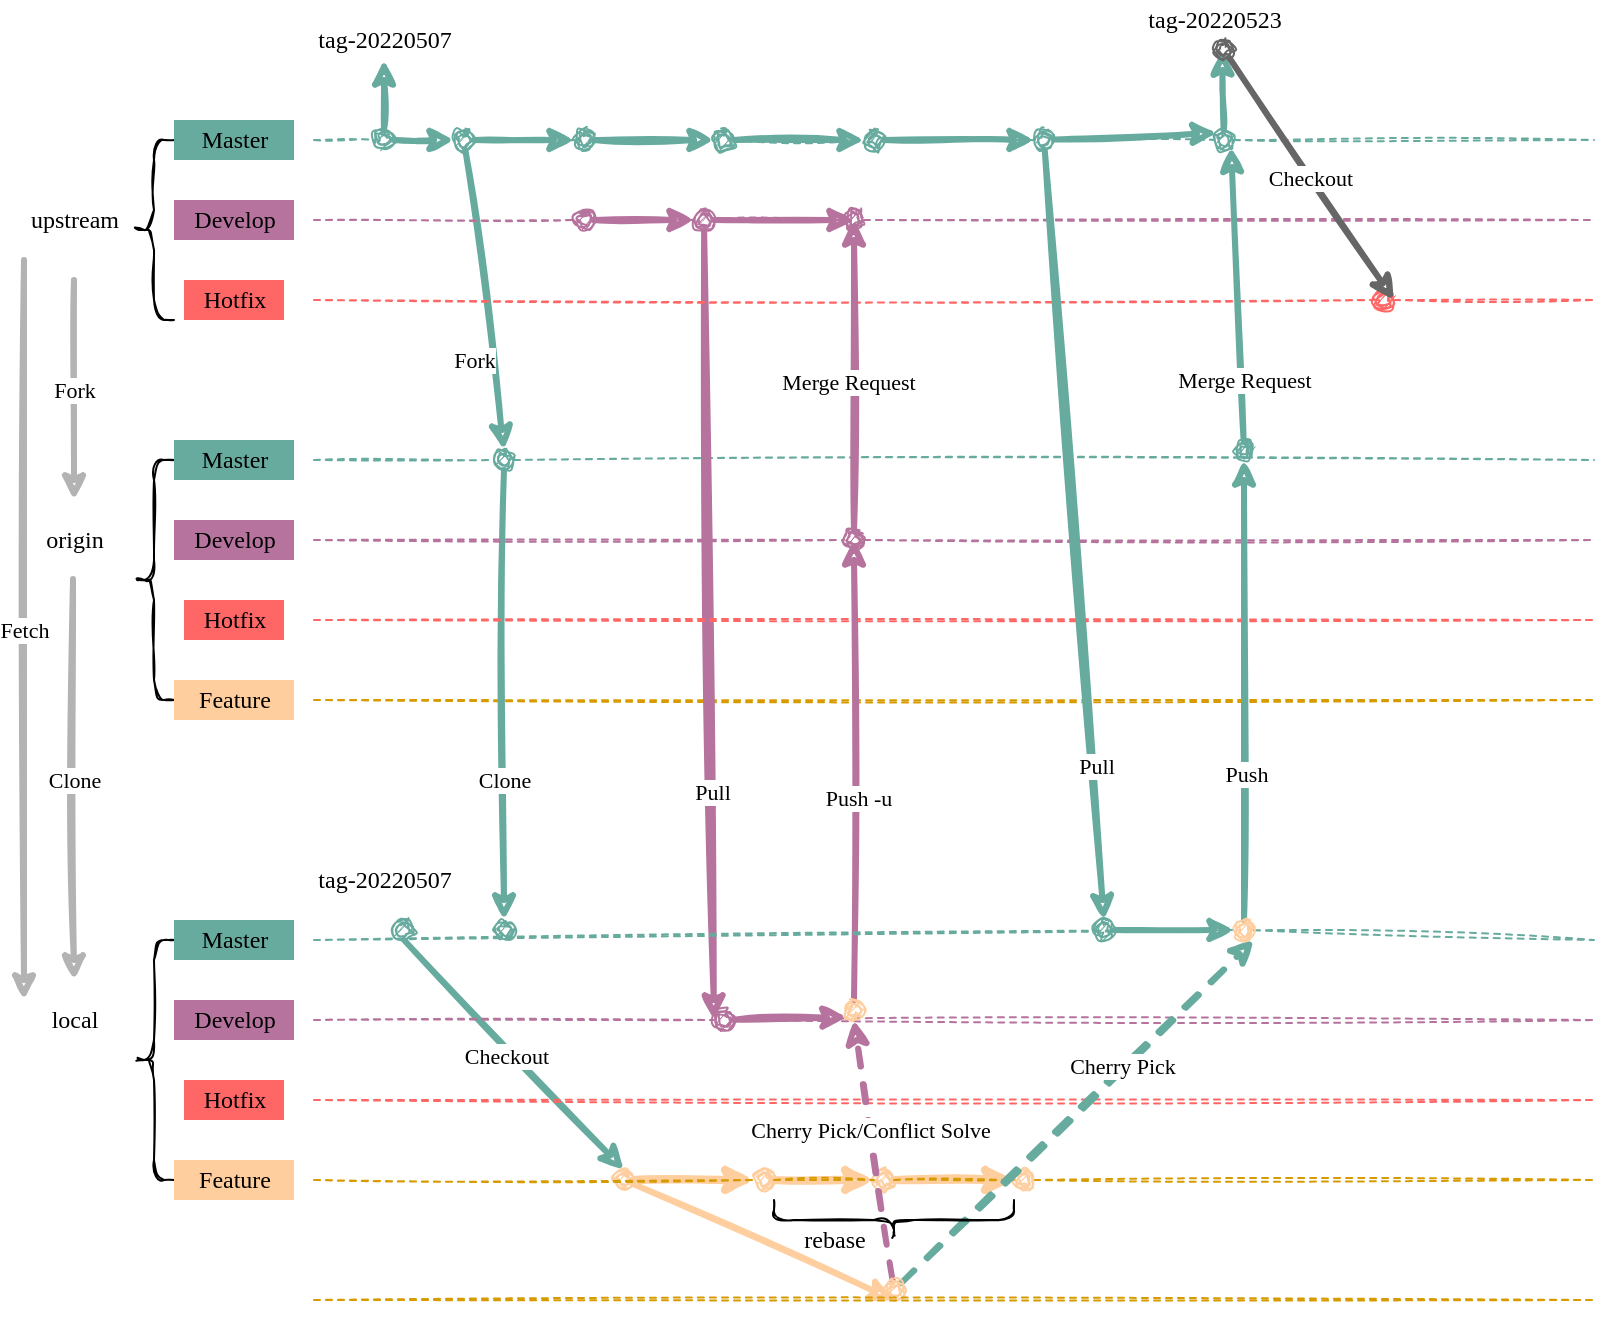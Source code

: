 <mxfile version="18.0.7" type="github">
  <diagram id="hOjVhhrnTfYXUpvGVCq4" name="Page-1">
    <mxGraphModel dx="1787" dy="623" grid="1" gridSize="10" guides="1" tooltips="1" connect="1" arrows="1" fold="1" page="1" pageScale="1" pageWidth="827" pageHeight="1169" math="0" shadow="0">
      <root>
        <mxCell id="0" />
        <mxCell id="1" parent="0" />
        <mxCell id="v5fSAzi9pscg0SWZ9pVq-1" value="" style="endArrow=none;html=1;rounded=0;sketch=1;strokeColor=#67AB9F;startArrow=none;dashed=1;" parent="1" source="v5fSAzi9pscg0SWZ9pVq-131" edge="1">
          <mxGeometry width="50" height="50" relative="1" as="geometry">
            <mxPoint x="160" y="520" as="sourcePoint" />
            <mxPoint x="800" y="520" as="targetPoint" />
          </mxGeometry>
        </mxCell>
        <mxCell id="v5fSAzi9pscg0SWZ9pVq-2" value="" style="endArrow=none;html=1;rounded=0;sketch=1;strokeColor=#B5739D;startArrow=none;dashed=1;" parent="1" source="v5fSAzi9pscg0SWZ9pVq-111" edge="1">
          <mxGeometry width="50" height="50" relative="1" as="geometry">
            <mxPoint x="160" y="560" as="sourcePoint" />
            <mxPoint x="800" y="560" as="targetPoint" />
          </mxGeometry>
        </mxCell>
        <mxCell id="v5fSAzi9pscg0SWZ9pVq-3" value="" style="endArrow=none;html=1;rounded=0;sketch=1;strokeColor=#FF6666;fillColor=#ffe6cc;startArrow=none;dashed=1;" parent="1" source="v5fSAzi9pscg0SWZ9pVq-47" edge="1">
          <mxGeometry width="50" height="50" relative="1" as="geometry">
            <mxPoint x="160" y="600" as="sourcePoint" />
            <mxPoint x="800" y="600" as="targetPoint" />
          </mxGeometry>
        </mxCell>
        <mxCell id="v5fSAzi9pscg0SWZ9pVq-5" value="" style="shape=curlyBracket;whiteSpace=wrap;html=1;rounded=1;sketch=1;" parent="1" vertex="1">
          <mxGeometry x="70" y="520" width="20" height="90" as="geometry" />
        </mxCell>
        <mxCell id="v5fSAzi9pscg0SWZ9pVq-6" value="&lt;font face=&quot;Comic Sans MS&quot;&gt;upstream&lt;/font&gt;" style="text;html=1;align=center;verticalAlign=middle;resizable=0;points=[];autosize=1;strokeColor=none;fillColor=none;sketch=1;" parent="1" vertex="1">
          <mxGeometry x="5" y="550" width="70" height="20" as="geometry" />
        </mxCell>
        <mxCell id="v5fSAzi9pscg0SWZ9pVq-7" value="Master" style="text;html=1;align=center;verticalAlign=middle;resizable=0;points=[];autosize=1;strokeColor=none;fillColor=#67AB9F;fontFamily=Comic Sans MS;" parent="1" vertex="1">
          <mxGeometry x="90" y="510" width="60" height="20" as="geometry" />
        </mxCell>
        <mxCell id="v5fSAzi9pscg0SWZ9pVq-9" value="Develop" style="text;html=1;align=center;verticalAlign=middle;resizable=0;points=[];autosize=1;strokeColor=none;fillColor=#B5739D;fontFamily=Comic Sans MS;" parent="1" vertex="1">
          <mxGeometry x="90" y="550" width="60" height="20" as="geometry" />
        </mxCell>
        <mxCell id="v5fSAzi9pscg0SWZ9pVq-10" value="Hotfix" style="text;html=1;align=center;verticalAlign=middle;resizable=0;points=[];autosize=1;strokeColor=none;fillColor=#FF6666;fontFamily=Comic Sans MS;" parent="1" vertex="1">
          <mxGeometry x="95" y="590" width="50" height="20" as="geometry" />
        </mxCell>
        <mxCell id="v5fSAzi9pscg0SWZ9pVq-11" value="" style="endArrow=none;html=1;rounded=0;sketch=1;strokeColor=#67AB9F;startArrow=none;dashed=1;" parent="1" source="v5fSAzi9pscg0SWZ9pVq-28" edge="1">
          <mxGeometry width="50" height="50" relative="1" as="geometry">
            <mxPoint x="160" y="680" as="sourcePoint" />
            <mxPoint x="800" y="680" as="targetPoint" />
          </mxGeometry>
        </mxCell>
        <mxCell id="v5fSAzi9pscg0SWZ9pVq-12" value="" style="endArrow=none;html=1;rounded=0;sketch=1;strokeColor=#B5739D;dashed=1;startArrow=none;" parent="1" source="v5fSAzi9pscg0SWZ9pVq-107" edge="1">
          <mxGeometry width="50" height="50" relative="1" as="geometry">
            <mxPoint x="160" y="720" as="sourcePoint" />
            <mxPoint x="800" y="720" as="targetPoint" />
          </mxGeometry>
        </mxCell>
        <mxCell id="v5fSAzi9pscg0SWZ9pVq-13" value="" style="endArrow=none;html=1;rounded=0;sketch=1;strokeColor=#d79b00;fillColor=#ffe6cc;dashed=1;" parent="1" edge="1">
          <mxGeometry width="50" height="50" relative="1" as="geometry">
            <mxPoint x="160" y="800" as="sourcePoint" />
            <mxPoint x="800" y="800" as="targetPoint" />
          </mxGeometry>
        </mxCell>
        <mxCell id="v5fSAzi9pscg0SWZ9pVq-14" value="" style="shape=curlyBracket;whiteSpace=wrap;html=1;rounded=1;sketch=1;" parent="1" vertex="1">
          <mxGeometry x="70" y="680" width="20" height="120" as="geometry" />
        </mxCell>
        <mxCell id="v5fSAzi9pscg0SWZ9pVq-15" value="&lt;font face=&quot;Comic Sans MS&quot;&gt;origin&lt;/font&gt;" style="text;html=1;align=center;verticalAlign=middle;resizable=0;points=[];autosize=1;strokeColor=none;fillColor=none;sketch=1;" parent="1" vertex="1">
          <mxGeometry x="15" y="710" width="50" height="20" as="geometry" />
        </mxCell>
        <mxCell id="v5fSAzi9pscg0SWZ9pVq-16" value="Master" style="text;html=1;align=center;verticalAlign=middle;resizable=0;points=[];autosize=1;strokeColor=none;fillColor=#67AB9F;fontFamily=Comic Sans MS;" parent="1" vertex="1">
          <mxGeometry x="90" y="670" width="60" height="20" as="geometry" />
        </mxCell>
        <mxCell id="v5fSAzi9pscg0SWZ9pVq-17" value="Develop" style="text;html=1;align=center;verticalAlign=middle;resizable=0;points=[];autosize=1;strokeColor=none;fillColor=#B5739D;fontFamily=Comic Sans MS;" parent="1" vertex="1">
          <mxGeometry x="90" y="710" width="60" height="20" as="geometry" />
        </mxCell>
        <mxCell id="v5fSAzi9pscg0SWZ9pVq-18" value="Feature" style="text;html=1;align=center;verticalAlign=middle;resizable=0;points=[];autosize=1;strokeColor=none;fillColor=#FFCE9F;fontFamily=Comic Sans MS;" parent="1" vertex="1">
          <mxGeometry x="90" y="790" width="60" height="20" as="geometry" />
        </mxCell>
        <mxCell id="v5fSAzi9pscg0SWZ9pVq-19" value="" style="endArrow=none;html=1;rounded=0;sketch=1;strokeColor=#67AB9F;dashed=1;startArrow=none;" parent="1" source="v5fSAzi9pscg0SWZ9pVq-123" edge="1">
          <mxGeometry width="50" height="50" relative="1" as="geometry">
            <mxPoint x="160" y="920" as="sourcePoint" />
            <mxPoint x="800" y="920" as="targetPoint" />
          </mxGeometry>
        </mxCell>
        <mxCell id="v5fSAzi9pscg0SWZ9pVq-20" value="" style="endArrow=none;html=1;rounded=0;sketch=1;strokeColor=#B5739D;dashed=1;startArrow=none;" parent="1" source="v5fSAzi9pscg0SWZ9pVq-97" edge="1">
          <mxGeometry width="50" height="50" relative="1" as="geometry">
            <mxPoint x="160" y="960" as="sourcePoint" />
            <mxPoint x="800" y="960" as="targetPoint" />
          </mxGeometry>
        </mxCell>
        <mxCell id="v5fSAzi9pscg0SWZ9pVq-21" value="" style="endArrow=none;html=1;rounded=0;sketch=1;strokeColor=#d79b00;fillColor=#ffe6cc;dashed=1;startArrow=none;" parent="1" source="v5fSAzi9pscg0SWZ9pVq-60" edge="1">
          <mxGeometry width="50" height="50" relative="1" as="geometry">
            <mxPoint x="160" y="1040" as="sourcePoint" />
            <mxPoint x="800" y="1040" as="targetPoint" />
          </mxGeometry>
        </mxCell>
        <mxCell id="v5fSAzi9pscg0SWZ9pVq-22" value="" style="shape=curlyBracket;whiteSpace=wrap;html=1;rounded=1;sketch=1;" parent="1" vertex="1">
          <mxGeometry x="70" y="920" width="20" height="120" as="geometry" />
        </mxCell>
        <mxCell id="v5fSAzi9pscg0SWZ9pVq-23" value="&lt;font face=&quot;Comic Sans MS&quot;&gt;local&lt;/font&gt;" style="text;html=1;align=center;verticalAlign=middle;resizable=0;points=[];autosize=1;strokeColor=none;fillColor=none;sketch=1;" parent="1" vertex="1">
          <mxGeometry x="20" y="950" width="40" height="20" as="geometry" />
        </mxCell>
        <mxCell id="v5fSAzi9pscg0SWZ9pVq-24" value="Master" style="text;html=1;align=center;verticalAlign=middle;resizable=0;points=[];autosize=1;strokeColor=none;fillColor=#67AB9F;fontFamily=Comic Sans MS;" parent="1" vertex="1">
          <mxGeometry x="90" y="910" width="60" height="20" as="geometry" />
        </mxCell>
        <mxCell id="v5fSAzi9pscg0SWZ9pVq-25" value="Develop" style="text;html=1;align=center;verticalAlign=middle;resizable=0;points=[];autosize=1;strokeColor=none;fillColor=#B5739D;fontFamily=Comic Sans MS;" parent="1" vertex="1">
          <mxGeometry x="90" y="950" width="60" height="20" as="geometry" />
        </mxCell>
        <mxCell id="v5fSAzi9pscg0SWZ9pVq-26" value="Feature" style="text;html=1;align=center;verticalAlign=middle;resizable=0;points=[];autosize=1;strokeColor=none;fillColor=#FFCE9F;fontFamily=Comic Sans MS;" parent="1" vertex="1">
          <mxGeometry x="90" y="1030" width="60" height="20" as="geometry" />
        </mxCell>
        <mxCell id="v5fSAzi9pscg0SWZ9pVq-30" style="rounded=0;sketch=1;orthogonalLoop=1;jettySize=auto;html=1;entryX=0.5;entryY=0;entryDx=0;entryDy=0;fontFamily=Comic Sans MS;fontColor=#67AB9F;strokeColor=#67AB9F;strokeWidth=3;" parent="1" source="v5fSAzi9pscg0SWZ9pVq-27" target="v5fSAzi9pscg0SWZ9pVq-28" edge="1">
          <mxGeometry relative="1" as="geometry" />
        </mxCell>
        <mxCell id="v5fSAzi9pscg0SWZ9pVq-33" style="edgeStyle=none;rounded=0;sketch=1;orthogonalLoop=1;jettySize=auto;html=1;entryX=0.5;entryY=0;entryDx=0;entryDy=0;fontFamily=Comic Sans MS;fontColor=#67AB9F;strokeColor=#67AB9F;strokeWidth=3;" parent="1" source="v5fSAzi9pscg0SWZ9pVq-28" target="v5fSAzi9pscg0SWZ9pVq-32" edge="1">
          <mxGeometry relative="1" as="geometry" />
        </mxCell>
        <mxCell id="v5fSAzi9pscg0SWZ9pVq-37" value="&lt;font color=&quot;#000000&quot;&gt;Clone&lt;/font&gt;" style="edgeLabel;html=1;align=center;verticalAlign=middle;resizable=0;points=[];fontFamily=Comic Sans MS;fontColor=#67AB9F;" parent="v5fSAzi9pscg0SWZ9pVq-33" vertex="1" connectable="0">
          <mxGeometry x="0.324" y="2" relative="1" as="geometry">
            <mxPoint x="-2" y="6" as="offset" />
          </mxGeometry>
        </mxCell>
        <mxCell id="v5fSAzi9pscg0SWZ9pVq-28" value="" style="ellipse;shape=doubleEllipse;whiteSpace=wrap;html=1;aspect=fixed;sketch=1;fontFamily=Comic Sans MS;fillColor=#67AB9F;strokeColor=#67AB9F;" parent="1" vertex="1">
          <mxGeometry x="250" y="675" width="10" height="10" as="geometry" />
        </mxCell>
        <mxCell id="v5fSAzi9pscg0SWZ9pVq-29" value="" style="endArrow=none;html=1;rounded=0;sketch=1;strokeColor=#67AB9F;dashed=1;" parent="1" target="v5fSAzi9pscg0SWZ9pVq-28" edge="1">
          <mxGeometry width="50" height="50" relative="1" as="geometry">
            <mxPoint x="160" y="680" as="sourcePoint" />
            <mxPoint x="800" y="680" as="targetPoint" />
          </mxGeometry>
        </mxCell>
        <mxCell id="v5fSAzi9pscg0SWZ9pVq-52" style="edgeStyle=none;rounded=0;sketch=1;orthogonalLoop=1;jettySize=auto;html=1;entryX=0.5;entryY=0;entryDx=0;entryDy=0;fontFamily=Comic Sans MS;fontColor=#67AB9F;strokeColor=#67AB9F;strokeWidth=3;exitX=0.5;exitY=1;exitDx=0;exitDy=0;" parent="1" source="pwtdmJZ13lkaDZG3rlrT-9" target="v5fSAzi9pscg0SWZ9pVq-49" edge="1">
          <mxGeometry relative="1" as="geometry" />
        </mxCell>
        <mxCell id="v5fSAzi9pscg0SWZ9pVq-55" value="&lt;font color=&quot;#000000&quot;&gt;Checkout&lt;/font&gt;" style="edgeLabel;html=1;align=center;verticalAlign=middle;resizable=0;points=[];fontFamily=Comic Sans MS;fontColor=#67AB9F;" parent="v5fSAzi9pscg0SWZ9pVq-52" vertex="1" connectable="0">
          <mxGeometry x="-0.032" y="-4" relative="1" as="geometry">
            <mxPoint y="-1" as="offset" />
          </mxGeometry>
        </mxCell>
        <mxCell id="v5fSAzi9pscg0SWZ9pVq-32" value="" style="ellipse;shape=doubleEllipse;whiteSpace=wrap;html=1;aspect=fixed;sketch=1;fontFamily=Comic Sans MS;fillColor=#67AB9F;strokeColor=#67AB9F;" parent="1" vertex="1">
          <mxGeometry x="250" y="910" width="10" height="10" as="geometry" />
        </mxCell>
        <mxCell id="v5fSAzi9pscg0SWZ9pVq-78" style="edgeStyle=none;rounded=0;sketch=1;orthogonalLoop=1;jettySize=auto;html=1;fontFamily=Comic Sans MS;fontColor=#000000;strokeColor=#B5739D;strokeWidth=3;" parent="1" source="v5fSAzi9pscg0SWZ9pVq-38" edge="1">
          <mxGeometry relative="1" as="geometry">
            <mxPoint x="360" y="960" as="targetPoint" />
          </mxGeometry>
        </mxCell>
        <mxCell id="v5fSAzi9pscg0SWZ9pVq-79" value="Pull" style="edgeLabel;html=1;align=center;verticalAlign=middle;resizable=0;points=[];fontFamily=Comic Sans MS;fontColor=#000000;" parent="v5fSAzi9pscg0SWZ9pVq-78" vertex="1" connectable="0">
          <mxGeometry x="0.42" relative="1" as="geometry">
            <mxPoint as="offset" />
          </mxGeometry>
        </mxCell>
        <mxCell id="v5fSAzi9pscg0SWZ9pVq-114" style="edgeStyle=none;rounded=0;sketch=1;orthogonalLoop=1;jettySize=auto;html=1;fontFamily=Comic Sans MS;fontColor=#000000;strokeColor=#B5739D;strokeWidth=3;" parent="1" source="v5fSAzi9pscg0SWZ9pVq-38" edge="1">
          <mxGeometry relative="1" as="geometry">
            <mxPoint x="430" y="560" as="targetPoint" />
          </mxGeometry>
        </mxCell>
        <mxCell id="v5fSAzi9pscg0SWZ9pVq-38" value="" style="ellipse;shape=doubleEllipse;whiteSpace=wrap;html=1;aspect=fixed;sketch=1;fontFamily=Comic Sans MS;fillColor=#B5739D;strokeColor=#B5739D;" parent="1" vertex="1">
          <mxGeometry x="350" y="555" width="10" height="10" as="geometry" />
        </mxCell>
        <mxCell id="v5fSAzi9pscg0SWZ9pVq-39" value="" style="endArrow=none;html=1;rounded=0;sketch=1;strokeColor=#B5739D;dashed=1;startArrow=none;" parent="1" source="v5fSAzi9pscg0SWZ9pVq-83" target="v5fSAzi9pscg0SWZ9pVq-38" edge="1">
          <mxGeometry width="50" height="50" relative="1" as="geometry">
            <mxPoint x="160" y="560" as="sourcePoint" />
            <mxPoint x="800" y="560" as="targetPoint" />
          </mxGeometry>
        </mxCell>
        <mxCell id="v5fSAzi9pscg0SWZ9pVq-40" value="" style="endArrow=none;html=1;rounded=0;sketch=1;strokeColor=#FF6666;fillColor=#ffe6cc;dashed=1;" parent="1" edge="1">
          <mxGeometry width="50" height="50" relative="1" as="geometry">
            <mxPoint x="160" y="760" as="sourcePoint" />
            <mxPoint x="800" y="760" as="targetPoint" />
          </mxGeometry>
        </mxCell>
        <mxCell id="v5fSAzi9pscg0SWZ9pVq-41" value="Hotfix" style="text;html=1;align=center;verticalAlign=middle;resizable=0;points=[];autosize=1;strokeColor=none;fillColor=#FF6666;fontFamily=Comic Sans MS;" parent="1" vertex="1">
          <mxGeometry x="95" y="750" width="50" height="20" as="geometry" />
        </mxCell>
        <mxCell id="v5fSAzi9pscg0SWZ9pVq-42" value="&lt;font color=&quot;#000000&quot;&gt;Fork&lt;/font&gt;" style="edgeLabel;html=1;align=center;verticalAlign=middle;resizable=0;points=[];fontFamily=Comic Sans MS;fontColor=#67AB9F;" parent="1" vertex="1" connectable="0">
          <mxGeometry x="240.005" y="629.999" as="geometry" />
        </mxCell>
        <mxCell id="v5fSAzi9pscg0SWZ9pVq-43" value="" style="endArrow=none;html=1;rounded=0;sketch=1;strokeColor=#FF6666;fillColor=#ffe6cc;dashed=1;" parent="1" edge="1">
          <mxGeometry width="50" height="50" relative="1" as="geometry">
            <mxPoint x="160" y="1000" as="sourcePoint" />
            <mxPoint x="800" y="1000" as="targetPoint" />
          </mxGeometry>
        </mxCell>
        <mxCell id="v5fSAzi9pscg0SWZ9pVq-44" value="Hotfix" style="text;html=1;align=center;verticalAlign=middle;resizable=0;points=[];autosize=1;strokeColor=none;fillColor=#FF6666;fontFamily=Comic Sans MS;" parent="1" vertex="1">
          <mxGeometry x="95" y="990" width="50" height="20" as="geometry" />
        </mxCell>
        <mxCell id="v5fSAzi9pscg0SWZ9pVq-86" style="edgeStyle=none;rounded=0;sketch=1;orthogonalLoop=1;jettySize=auto;html=1;fontFamily=Comic Sans MS;fontColor=#000000;strokeColor=#67AB9F;strokeWidth=3;" parent="1" source="v5fSAzi9pscg0SWZ9pVq-27" edge="1">
          <mxGeometry relative="1" as="geometry">
            <mxPoint x="290" y="520" as="targetPoint" />
          </mxGeometry>
        </mxCell>
        <mxCell id="v5fSAzi9pscg0SWZ9pVq-27" value="" style="ellipse;shape=doubleEllipse;whiteSpace=wrap;html=1;aspect=fixed;sketch=1;fontFamily=Comic Sans MS;fillColor=#67AB9F;strokeColor=#67AB9F;" parent="1" vertex="1">
          <mxGeometry x="230" y="515" width="10" height="10" as="geometry" />
        </mxCell>
        <mxCell id="v5fSAzi9pscg0SWZ9pVq-46" value="" style="endArrow=none;html=1;rounded=0;sketch=1;strokeColor=#67AB9F;dashed=1;startArrow=none;" parent="1" target="v5fSAzi9pscg0SWZ9pVq-27" edge="1" source="pwtdmJZ13lkaDZG3rlrT-1">
          <mxGeometry width="50" height="50" relative="1" as="geometry">
            <mxPoint x="160" y="520" as="sourcePoint" />
            <mxPoint x="800" y="520" as="targetPoint" />
          </mxGeometry>
        </mxCell>
        <mxCell id="v5fSAzi9pscg0SWZ9pVq-47" value="" style="ellipse;shape=doubleEllipse;whiteSpace=wrap;html=1;aspect=fixed;sketch=1;fontFamily=Comic Sans MS;fillColor=#FF6666;strokeColor=#FF6666;" parent="1" vertex="1">
          <mxGeometry x="690" y="595" width="10" height="10" as="geometry" />
        </mxCell>
        <mxCell id="v5fSAzi9pscg0SWZ9pVq-48" value="" style="endArrow=none;html=1;rounded=0;sketch=1;strokeColor=#FF6666;fillColor=#ffe6cc;dashed=1;" parent="1" target="v5fSAzi9pscg0SWZ9pVq-47" edge="1">
          <mxGeometry width="50" height="50" relative="1" as="geometry">
            <mxPoint x="160" y="600" as="sourcePoint" />
            <mxPoint x="800" y="600" as="targetPoint" />
          </mxGeometry>
        </mxCell>
        <mxCell id="v5fSAzi9pscg0SWZ9pVq-64" style="edgeStyle=none;rounded=0;sketch=1;orthogonalLoop=1;jettySize=auto;html=1;entryX=0;entryY=0.5;entryDx=0;entryDy=0;fontFamily=Comic Sans MS;fontColor=#000000;strokeColor=#FFCE9F;strokeWidth=4;" parent="1" source="v5fSAzi9pscg0SWZ9pVq-49" target="v5fSAzi9pscg0SWZ9pVq-56" edge="1">
          <mxGeometry relative="1" as="geometry" />
        </mxCell>
        <mxCell id="v5fSAzi9pscg0SWZ9pVq-74" style="edgeStyle=none;rounded=0;sketch=1;orthogonalLoop=1;jettySize=auto;html=1;entryX=0.5;entryY=1;entryDx=0;entryDy=0;fontFamily=Comic Sans MS;fontColor=#000000;strokeColor=#FFCE9F;strokeWidth=3;" parent="1" source="v5fSAzi9pscg0SWZ9pVq-49" target="v5fSAzi9pscg0SWZ9pVq-68" edge="1">
          <mxGeometry relative="1" as="geometry" />
        </mxCell>
        <mxCell id="v5fSAzi9pscg0SWZ9pVq-49" value="" style="ellipse;shape=doubleEllipse;whiteSpace=wrap;html=1;aspect=fixed;sketch=1;fontFamily=Comic Sans MS;fillColor=#FFCE9F;strokeColor=#FFCE9F;" parent="1" vertex="1">
          <mxGeometry x="310" y="1035" width="10" height="10" as="geometry" />
        </mxCell>
        <mxCell id="v5fSAzi9pscg0SWZ9pVq-66" style="edgeStyle=none;rounded=0;sketch=1;orthogonalLoop=1;jettySize=auto;html=1;entryX=0;entryY=0.5;entryDx=0;entryDy=0;fontFamily=Comic Sans MS;fontColor=#000000;strokeColor=#FFCE9F;strokeWidth=4;" parent="1" source="v5fSAzi9pscg0SWZ9pVq-56" target="v5fSAzi9pscg0SWZ9pVq-58" edge="1">
          <mxGeometry relative="1" as="geometry" />
        </mxCell>
        <mxCell id="v5fSAzi9pscg0SWZ9pVq-56" value="" style="ellipse;shape=doubleEllipse;whiteSpace=wrap;html=1;aspect=fixed;sketch=1;fontFamily=Comic Sans MS;fillColor=#FFCE9F;strokeColor=#FFCE9F;" parent="1" vertex="1">
          <mxGeometry x="380" y="1035" width="10" height="10" as="geometry" />
        </mxCell>
        <mxCell id="v5fSAzi9pscg0SWZ9pVq-57" value="" style="endArrow=none;html=1;rounded=0;sketch=1;strokeColor=#d79b00;fillColor=#ffe6cc;dashed=1;" parent="1" target="v5fSAzi9pscg0SWZ9pVq-56" edge="1">
          <mxGeometry width="50" height="50" relative="1" as="geometry">
            <mxPoint x="160" y="1040" as="sourcePoint" />
            <mxPoint x="800" y="1040" as="targetPoint" />
          </mxGeometry>
        </mxCell>
        <mxCell id="v5fSAzi9pscg0SWZ9pVq-67" style="edgeStyle=none;rounded=0;sketch=1;orthogonalLoop=1;jettySize=auto;html=1;entryX=0;entryY=0.5;entryDx=0;entryDy=0;fontFamily=Comic Sans MS;fontColor=#000000;strokeColor=#FFCE9F;strokeWidth=4;" parent="1" source="v5fSAzi9pscg0SWZ9pVq-58" target="v5fSAzi9pscg0SWZ9pVq-60" edge="1">
          <mxGeometry relative="1" as="geometry" />
        </mxCell>
        <mxCell id="v5fSAzi9pscg0SWZ9pVq-58" value="" style="ellipse;shape=doubleEllipse;whiteSpace=wrap;html=1;aspect=fixed;sketch=1;fontFamily=Comic Sans MS;fillColor=#FFCE9F;strokeColor=#FFCE9F;" parent="1" vertex="1">
          <mxGeometry x="440" y="1035" width="10" height="10" as="geometry" />
        </mxCell>
        <mxCell id="v5fSAzi9pscg0SWZ9pVq-59" value="" style="endArrow=none;html=1;rounded=0;sketch=1;strokeColor=#d79b00;fillColor=#ffe6cc;dashed=1;startArrow=none;" parent="1" source="v5fSAzi9pscg0SWZ9pVq-56" target="v5fSAzi9pscg0SWZ9pVq-58" edge="1">
          <mxGeometry width="50" height="50" relative="1" as="geometry">
            <mxPoint x="390" y="1040" as="sourcePoint" />
            <mxPoint x="800" y="1040" as="targetPoint" />
          </mxGeometry>
        </mxCell>
        <mxCell id="v5fSAzi9pscg0SWZ9pVq-60" value="" style="ellipse;shape=doubleEllipse;whiteSpace=wrap;html=1;aspect=fixed;sketch=1;fontFamily=Comic Sans MS;fillColor=#FFCE9F;strokeColor=#FFCE9F;" parent="1" vertex="1">
          <mxGeometry x="510" y="1035" width="10" height="10" as="geometry" />
        </mxCell>
        <mxCell id="v5fSAzi9pscg0SWZ9pVq-61" value="" style="endArrow=none;html=1;rounded=0;sketch=1;strokeColor=#d79b00;fillColor=#ffe6cc;dashed=1;startArrow=none;" parent="1" source="v5fSAzi9pscg0SWZ9pVq-58" target="v5fSAzi9pscg0SWZ9pVq-60" edge="1">
          <mxGeometry width="50" height="50" relative="1" as="geometry">
            <mxPoint x="450" y="1040" as="sourcePoint" />
            <mxPoint x="800" y="1040" as="targetPoint" />
          </mxGeometry>
        </mxCell>
        <mxCell id="v5fSAzi9pscg0SWZ9pVq-89" style="edgeStyle=none;rounded=0;sketch=1;orthogonalLoop=1;jettySize=auto;html=1;fontFamily=Comic Sans MS;fontColor=#000000;strokeColor=#67AB9F;strokeWidth=3;" parent="1" source="v5fSAzi9pscg0SWZ9pVq-62" edge="1">
          <mxGeometry relative="1" as="geometry">
            <mxPoint x="360" y="520" as="targetPoint" />
          </mxGeometry>
        </mxCell>
        <mxCell id="v5fSAzi9pscg0SWZ9pVq-62" value="" style="ellipse;shape=doubleEllipse;whiteSpace=wrap;html=1;aspect=fixed;sketch=1;fontFamily=Comic Sans MS;fillColor=#67AB9F;strokeColor=#67AB9F;" parent="1" vertex="1">
          <mxGeometry x="290" y="515" width="10" height="10" as="geometry" />
        </mxCell>
        <mxCell id="v5fSAzi9pscg0SWZ9pVq-63" value="" style="endArrow=none;html=1;rounded=0;sketch=1;strokeColor=#67AB9F;startArrow=none;dashed=1;" parent="1" source="v5fSAzi9pscg0SWZ9pVq-27" target="v5fSAzi9pscg0SWZ9pVq-62" edge="1">
          <mxGeometry width="50" height="50" relative="1" as="geometry">
            <mxPoint x="240" y="520" as="sourcePoint" />
            <mxPoint x="800" y="520" as="targetPoint" />
          </mxGeometry>
        </mxCell>
        <mxCell id="v5fSAzi9pscg0SWZ9pVq-96" style="edgeStyle=none;rounded=0;sketch=1;orthogonalLoop=1;jettySize=auto;html=1;fontFamily=Comic Sans MS;fontColor=#000000;strokeColor=#B5739D;strokeWidth=3;dashed=1;" parent="1" source="v5fSAzi9pscg0SWZ9pVq-68" edge="1">
          <mxGeometry relative="1" as="geometry">
            <mxPoint x="430" y="960" as="targetPoint" />
          </mxGeometry>
        </mxCell>
        <mxCell id="v5fSAzi9pscg0SWZ9pVq-102" value="Cherry Pick/Conflict Solve" style="edgeLabel;html=1;align=center;verticalAlign=middle;resizable=0;points=[];fontFamily=Comic Sans MS;fontColor=#000000;" parent="v5fSAzi9pscg0SWZ9pVq-96" vertex="1" connectable="0">
          <mxGeometry x="0.154" relative="1" as="geometry">
            <mxPoint as="offset" />
          </mxGeometry>
        </mxCell>
        <mxCell id="v5fSAzi9pscg0SWZ9pVq-116" style="edgeStyle=none;rounded=0;sketch=1;orthogonalLoop=1;jettySize=auto;html=1;fontFamily=Comic Sans MS;fontColor=#000000;strokeColor=#67AB9F;strokeWidth=3;dashed=1;" parent="1" source="v5fSAzi9pscg0SWZ9pVq-68" edge="1">
          <mxGeometry relative="1" as="geometry">
            <mxPoint x="630" y="920" as="targetPoint" />
          </mxGeometry>
        </mxCell>
        <mxCell id="v5fSAzi9pscg0SWZ9pVq-122" value="Cherry Pick" style="edgeLabel;html=1;align=center;verticalAlign=middle;resizable=0;points=[];fontFamily=Comic Sans MS;fontColor=#000000;" parent="v5fSAzi9pscg0SWZ9pVq-116" vertex="1" connectable="0">
          <mxGeometry x="0.258" y="1" relative="1" as="geometry">
            <mxPoint as="offset" />
          </mxGeometry>
        </mxCell>
        <mxCell id="v5fSAzi9pscg0SWZ9pVq-68" value="" style="ellipse;shape=doubleEllipse;whiteSpace=wrap;html=1;aspect=fixed;sketch=1;fontFamily=Comic Sans MS;fillColor=#FFCE9F;strokeColor=#FFCE9F;" parent="1" vertex="1">
          <mxGeometry x="445" y="1090" width="10" height="10" as="geometry" />
        </mxCell>
        <mxCell id="v5fSAzi9pscg0SWZ9pVq-69" value="" style="shape=curlyBracket;whiteSpace=wrap;html=1;rounded=1;sketch=1;fontFamily=Comic Sans MS;fontColor=#000000;strokeColor=#000000;fillColor=#000000;rotation=-90;" parent="1" vertex="1">
          <mxGeometry x="440" y="1000" width="20" height="120" as="geometry" />
        </mxCell>
        <mxCell id="v5fSAzi9pscg0SWZ9pVq-72" value="rebase" style="text;html=1;align=center;verticalAlign=middle;resizable=0;points=[];autosize=1;strokeColor=none;fillColor=none;fontFamily=Comic Sans MS;fontColor=#000000;" parent="1" vertex="1">
          <mxGeometry x="395" y="1060" width="50" height="20" as="geometry" />
        </mxCell>
        <mxCell id="v5fSAzi9pscg0SWZ9pVq-77" value="" style="endArrow=none;html=1;rounded=0;sketch=1;strokeColor=#d79b00;fillColor=#ffe6cc;dashed=1;" parent="1" edge="1">
          <mxGeometry width="50" height="50" relative="1" as="geometry">
            <mxPoint x="160" y="1100" as="sourcePoint" />
            <mxPoint x="800" y="1100" as="targetPoint" />
          </mxGeometry>
        </mxCell>
        <mxCell id="v5fSAzi9pscg0SWZ9pVq-80" value="Fork" style="endArrow=classic;html=1;rounded=0;sketch=1;fontFamily=Comic Sans MS;fontColor=#000000;strokeColor=#B3B3B3;strokeWidth=3;" parent="1" edge="1">
          <mxGeometry width="50" height="50" relative="1" as="geometry">
            <mxPoint x="40" y="590" as="sourcePoint" />
            <mxPoint x="40" y="700" as="targetPoint" />
          </mxGeometry>
        </mxCell>
        <mxCell id="v5fSAzi9pscg0SWZ9pVq-81" value="Clone" style="endArrow=classic;html=1;rounded=0;sketch=1;fontFamily=Comic Sans MS;fontColor=#000000;strokeColor=#B3B3B3;strokeWidth=3;" parent="1" edge="1">
          <mxGeometry width="50" height="50" relative="1" as="geometry">
            <mxPoint x="39.5" y="739.5" as="sourcePoint" />
            <mxPoint x="40" y="940" as="targetPoint" />
          </mxGeometry>
        </mxCell>
        <mxCell id="v5fSAzi9pscg0SWZ9pVq-82" value="Fetch" style="endArrow=classic;html=1;rounded=0;sketch=1;fontFamily=Comic Sans MS;fontColor=#000000;strokeColor=#B3B3B3;strokeWidth=3;" parent="1" edge="1">
          <mxGeometry width="50" height="50" relative="1" as="geometry">
            <mxPoint x="15" y="580" as="sourcePoint" />
            <mxPoint x="15" y="950" as="targetPoint" />
          </mxGeometry>
        </mxCell>
        <mxCell id="v5fSAzi9pscg0SWZ9pVq-85" style="edgeStyle=none;rounded=0;sketch=1;orthogonalLoop=1;jettySize=auto;html=1;fontFamily=Comic Sans MS;fontColor=#000000;strokeColor=#B5739D;strokeWidth=3;" parent="1" source="v5fSAzi9pscg0SWZ9pVq-83" edge="1">
          <mxGeometry relative="1" as="geometry">
            <mxPoint x="350" y="560" as="targetPoint" />
          </mxGeometry>
        </mxCell>
        <mxCell id="v5fSAzi9pscg0SWZ9pVq-83" value="" style="ellipse;shape=doubleEllipse;whiteSpace=wrap;html=1;aspect=fixed;sketch=1;fontFamily=Comic Sans MS;fillColor=#B5739D;strokeColor=#B5739D;" parent="1" vertex="1">
          <mxGeometry x="290" y="555" width="10" height="10" as="geometry" />
        </mxCell>
        <mxCell id="v5fSAzi9pscg0SWZ9pVq-84" value="" style="endArrow=none;html=1;rounded=0;sketch=1;strokeColor=#B5739D;dashed=1;" parent="1" target="v5fSAzi9pscg0SWZ9pVq-83" edge="1">
          <mxGeometry width="50" height="50" relative="1" as="geometry">
            <mxPoint x="160" y="560" as="sourcePoint" />
            <mxPoint x="350" y="560" as="targetPoint" />
          </mxGeometry>
        </mxCell>
        <mxCell id="v5fSAzi9pscg0SWZ9pVq-94" style="edgeStyle=none;rounded=0;sketch=1;orthogonalLoop=1;jettySize=auto;html=1;entryX=0;entryY=0.5;entryDx=0;entryDy=0;fontFamily=Comic Sans MS;fontColor=#000000;strokeColor=#67AB9F;strokeWidth=3;" parent="1" source="v5fSAzi9pscg0SWZ9pVq-87" target="v5fSAzi9pscg0SWZ9pVq-90" edge="1">
          <mxGeometry relative="1" as="geometry" />
        </mxCell>
        <mxCell id="v5fSAzi9pscg0SWZ9pVq-87" value="" style="ellipse;shape=doubleEllipse;whiteSpace=wrap;html=1;aspect=fixed;sketch=1;fontFamily=Comic Sans MS;fillColor=#67AB9F;strokeColor=#67AB9F;" parent="1" vertex="1">
          <mxGeometry x="360" y="515" width="10" height="10" as="geometry" />
        </mxCell>
        <mxCell id="v5fSAzi9pscg0SWZ9pVq-88" value="" style="endArrow=none;html=1;rounded=0;sketch=1;strokeColor=#67AB9F;startArrow=none;dashed=1;" parent="1" source="v5fSAzi9pscg0SWZ9pVq-62" target="v5fSAzi9pscg0SWZ9pVq-87" edge="1">
          <mxGeometry width="50" height="50" relative="1" as="geometry">
            <mxPoint x="300" y="520" as="sourcePoint" />
            <mxPoint x="800" y="520" as="targetPoint" />
          </mxGeometry>
        </mxCell>
        <mxCell id="v5fSAzi9pscg0SWZ9pVq-95" style="edgeStyle=none;rounded=0;sketch=1;orthogonalLoop=1;jettySize=auto;html=1;fontFamily=Comic Sans MS;fontColor=#000000;strokeColor=#67AB9F;strokeWidth=3;" parent="1" source="v5fSAzi9pscg0SWZ9pVq-90" edge="1">
          <mxGeometry relative="1" as="geometry">
            <mxPoint x="520" y="520" as="targetPoint" />
          </mxGeometry>
        </mxCell>
        <mxCell id="v5fSAzi9pscg0SWZ9pVq-90" value="" style="ellipse;shape=doubleEllipse;whiteSpace=wrap;html=1;aspect=fixed;sketch=1;fontFamily=Comic Sans MS;fillColor=#67AB9F;strokeColor=#67AB9F;" parent="1" vertex="1">
          <mxGeometry x="435" y="515" width="10" height="10" as="geometry" />
        </mxCell>
        <mxCell id="v5fSAzi9pscg0SWZ9pVq-91" value="" style="endArrow=none;html=1;rounded=0;sketch=1;strokeColor=#67AB9F;startArrow=none;dashed=1;" parent="1" source="v5fSAzi9pscg0SWZ9pVq-87" target="v5fSAzi9pscg0SWZ9pVq-90" edge="1">
          <mxGeometry width="50" height="50" relative="1" as="geometry">
            <mxPoint x="370" y="520" as="sourcePoint" />
            <mxPoint x="800" y="520" as="targetPoint" />
          </mxGeometry>
        </mxCell>
        <mxCell id="v5fSAzi9pscg0SWZ9pVq-103" style="edgeStyle=none;rounded=0;sketch=1;orthogonalLoop=1;jettySize=auto;html=1;fontFamily=Comic Sans MS;fontColor=#000000;strokeColor=#67AB9F;strokeWidth=3;entryX=0.5;entryY=0;entryDx=0;entryDy=0;" parent="1" source="v5fSAzi9pscg0SWZ9pVq-92" target="v5fSAzi9pscg0SWZ9pVq-117" edge="1">
          <mxGeometry relative="1" as="geometry">
            <mxPoint x="550" y="920" as="targetPoint" />
          </mxGeometry>
        </mxCell>
        <mxCell id="v5fSAzi9pscg0SWZ9pVq-115" value="Pull" style="edgeLabel;html=1;align=center;verticalAlign=middle;resizable=0;points=[];fontFamily=Comic Sans MS;fontColor=#000000;" parent="v5fSAzi9pscg0SWZ9pVq-103" vertex="1" connectable="0">
          <mxGeometry x="0.545" y="2" relative="1" as="geometry">
            <mxPoint y="10" as="offset" />
          </mxGeometry>
        </mxCell>
        <mxCell id="v5fSAzi9pscg0SWZ9pVq-134" style="edgeStyle=none;rounded=0;sketch=1;orthogonalLoop=1;jettySize=auto;html=1;entryX=0;entryY=0;entryDx=0;entryDy=0;fontFamily=Comic Sans MS;fontColor=#000000;strokeColor=#67AB9F;strokeWidth=3;" parent="1" source="v5fSAzi9pscg0SWZ9pVq-92" target="v5fSAzi9pscg0SWZ9pVq-131" edge="1">
          <mxGeometry relative="1" as="geometry" />
        </mxCell>
        <mxCell id="v5fSAzi9pscg0SWZ9pVq-92" value="" style="ellipse;shape=doubleEllipse;whiteSpace=wrap;html=1;aspect=fixed;sketch=1;fontFamily=Comic Sans MS;fillColor=#67AB9F;strokeColor=#67AB9F;" parent="1" vertex="1">
          <mxGeometry x="520" y="515" width="10" height="10" as="geometry" />
        </mxCell>
        <mxCell id="v5fSAzi9pscg0SWZ9pVq-93" value="" style="endArrow=none;html=1;rounded=0;sketch=1;strokeColor=#67AB9F;startArrow=none;dashed=1;" parent="1" source="v5fSAzi9pscg0SWZ9pVq-90" target="v5fSAzi9pscg0SWZ9pVq-92" edge="1">
          <mxGeometry width="50" height="50" relative="1" as="geometry">
            <mxPoint x="445" y="520" as="sourcePoint" />
            <mxPoint x="800" y="520" as="targetPoint" />
          </mxGeometry>
        </mxCell>
        <mxCell id="v5fSAzi9pscg0SWZ9pVq-105" style="edgeStyle=none;rounded=0;sketch=1;orthogonalLoop=1;jettySize=auto;html=1;entryX=0;entryY=1;entryDx=0;entryDy=0;fontFamily=Comic Sans MS;fontColor=#000000;strokeColor=#B5739D;strokeWidth=3;" parent="1" source="v5fSAzi9pscg0SWZ9pVq-97" target="v5fSAzi9pscg0SWZ9pVq-99" edge="1">
          <mxGeometry relative="1" as="geometry" />
        </mxCell>
        <mxCell id="v5fSAzi9pscg0SWZ9pVq-97" value="" style="ellipse;shape=doubleEllipse;whiteSpace=wrap;html=1;aspect=fixed;sketch=1;fontFamily=Comic Sans MS;fillColor=#B5739D;strokeColor=#B5739D;" parent="1" vertex="1">
          <mxGeometry x="360" y="955" width="10" height="10" as="geometry" />
        </mxCell>
        <mxCell id="v5fSAzi9pscg0SWZ9pVq-98" value="" style="endArrow=none;html=1;rounded=0;sketch=1;strokeColor=#B5739D;dashed=1;" parent="1" target="v5fSAzi9pscg0SWZ9pVq-97" edge="1">
          <mxGeometry width="50" height="50" relative="1" as="geometry">
            <mxPoint x="160" y="960" as="sourcePoint" />
            <mxPoint x="800" y="960" as="targetPoint" />
          </mxGeometry>
        </mxCell>
        <mxCell id="v5fSAzi9pscg0SWZ9pVq-106" style="edgeStyle=none;rounded=0;sketch=1;orthogonalLoop=1;jettySize=auto;html=1;fontFamily=Comic Sans MS;fontColor=#000000;strokeColor=#B5739D;strokeWidth=3;" parent="1" source="v5fSAzi9pscg0SWZ9pVq-99" edge="1">
          <mxGeometry relative="1" as="geometry">
            <mxPoint x="430" y="720" as="targetPoint" />
          </mxGeometry>
        </mxCell>
        <mxCell id="v5fSAzi9pscg0SWZ9pVq-109" value="Push -u" style="edgeLabel;html=1;align=center;verticalAlign=middle;resizable=0;points=[];fontFamily=Comic Sans MS;fontColor=#000000;" parent="v5fSAzi9pscg0SWZ9pVq-106" vertex="1" connectable="0">
          <mxGeometry x="-0.122" y="-2" relative="1" as="geometry">
            <mxPoint as="offset" />
          </mxGeometry>
        </mxCell>
        <mxCell id="v5fSAzi9pscg0SWZ9pVq-99" value="" style="ellipse;shape=doubleEllipse;whiteSpace=wrap;html=1;aspect=fixed;sketch=1;fontFamily=Comic Sans MS;fillColor=#FFCE9F;strokeColor=#FFCE9F;" parent="1" vertex="1">
          <mxGeometry x="425" y="950" width="10" height="10" as="geometry" />
        </mxCell>
        <mxCell id="v5fSAzi9pscg0SWZ9pVq-110" style="edgeStyle=none;rounded=0;sketch=1;orthogonalLoop=1;jettySize=auto;html=1;fontFamily=Comic Sans MS;fontColor=#000000;strokeColor=#B5739D;strokeWidth=3;" parent="1" source="v5fSAzi9pscg0SWZ9pVq-107" edge="1">
          <mxGeometry relative="1" as="geometry">
            <mxPoint x="430" y="560" as="targetPoint" />
          </mxGeometry>
        </mxCell>
        <mxCell id="v5fSAzi9pscg0SWZ9pVq-113" value="Merge Request" style="edgeLabel;html=1;align=center;verticalAlign=middle;resizable=0;points=[];fontFamily=Comic Sans MS;fontColor=#000000;" parent="v5fSAzi9pscg0SWZ9pVq-110" vertex="1" connectable="0">
          <mxGeometry x="-0.045" y="3" relative="1" as="geometry">
            <mxPoint as="offset" />
          </mxGeometry>
        </mxCell>
        <mxCell id="v5fSAzi9pscg0SWZ9pVq-107" value="" style="ellipse;shape=doubleEllipse;whiteSpace=wrap;html=1;aspect=fixed;sketch=1;fontFamily=Comic Sans MS;fillColor=#B5739D;strokeColor=#B5739D;" parent="1" vertex="1">
          <mxGeometry x="425" y="715" width="10" height="10" as="geometry" />
        </mxCell>
        <mxCell id="v5fSAzi9pscg0SWZ9pVq-108" value="" style="endArrow=none;html=1;rounded=0;sketch=1;strokeColor=#B5739D;dashed=1;" parent="1" target="v5fSAzi9pscg0SWZ9pVq-107" edge="1">
          <mxGeometry width="50" height="50" relative="1" as="geometry">
            <mxPoint x="160" y="720" as="sourcePoint" />
            <mxPoint x="800" y="720" as="targetPoint" />
          </mxGeometry>
        </mxCell>
        <mxCell id="v5fSAzi9pscg0SWZ9pVq-111" value="" style="ellipse;shape=doubleEllipse;whiteSpace=wrap;html=1;aspect=fixed;sketch=1;fontFamily=Comic Sans MS;fillColor=#B5739D;strokeColor=#B5739D;" parent="1" vertex="1">
          <mxGeometry x="425" y="555" width="10" height="10" as="geometry" />
        </mxCell>
        <mxCell id="v5fSAzi9pscg0SWZ9pVq-112" value="" style="endArrow=none;html=1;rounded=0;sketch=1;strokeColor=#B5739D;startArrow=none;dashed=1;" parent="1" source="v5fSAzi9pscg0SWZ9pVq-38" target="v5fSAzi9pscg0SWZ9pVq-111" edge="1">
          <mxGeometry width="50" height="50" relative="1" as="geometry">
            <mxPoint x="360" y="560" as="sourcePoint" />
            <mxPoint x="800" y="560" as="targetPoint" />
          </mxGeometry>
        </mxCell>
        <mxCell id="v5fSAzi9pscg0SWZ9pVq-130" style="edgeStyle=none;rounded=0;sketch=1;orthogonalLoop=1;jettySize=auto;html=1;fontFamily=Comic Sans MS;fontColor=#000000;strokeColor=#67AB9F;strokeWidth=3;" parent="1" source="v5fSAzi9pscg0SWZ9pVq-117" edge="1">
          <mxGeometry relative="1" as="geometry">
            <mxPoint x="620" y="915" as="targetPoint" />
          </mxGeometry>
        </mxCell>
        <mxCell id="v5fSAzi9pscg0SWZ9pVq-117" value="" style="ellipse;shape=doubleEllipse;whiteSpace=wrap;html=1;aspect=fixed;sketch=1;fontFamily=Comic Sans MS;fillColor=#67AB9F;strokeColor=#67AB9F;" parent="1" vertex="1">
          <mxGeometry x="550" y="910" width="10" height="10" as="geometry" />
        </mxCell>
        <mxCell id="v5fSAzi9pscg0SWZ9pVq-125" style="edgeStyle=none;rounded=0;sketch=1;orthogonalLoop=1;jettySize=auto;html=1;fontFamily=Comic Sans MS;fontColor=#000000;strokeColor=#67AB9F;strokeWidth=3;entryX=0.5;entryY=1;entryDx=0;entryDy=0;" parent="1" source="v5fSAzi9pscg0SWZ9pVq-123" target="v5fSAzi9pscg0SWZ9pVq-126" edge="1">
          <mxGeometry relative="1" as="geometry">
            <mxPoint x="630" y="680" as="targetPoint" />
          </mxGeometry>
        </mxCell>
        <mxCell id="v5fSAzi9pscg0SWZ9pVq-128" value="Push" style="edgeLabel;html=1;align=center;verticalAlign=middle;resizable=0;points=[];fontFamily=Comic Sans MS;fontColor=#000000;" parent="v5fSAzi9pscg0SWZ9pVq-125" vertex="1" connectable="0">
          <mxGeometry x="-0.365" y="-1" relative="1" as="geometry">
            <mxPoint as="offset" />
          </mxGeometry>
        </mxCell>
        <mxCell id="v5fSAzi9pscg0SWZ9pVq-123" value="" style="ellipse;shape=doubleEllipse;whiteSpace=wrap;html=1;aspect=fixed;sketch=1;fontFamily=Comic Sans MS;fillColor=#FFCE9F;strokeColor=#FFCE9F;" parent="1" vertex="1">
          <mxGeometry x="620" y="910" width="10" height="10" as="geometry" />
        </mxCell>
        <mxCell id="v5fSAzi9pscg0SWZ9pVq-124" value="" style="endArrow=none;html=1;rounded=0;sketch=1;strokeColor=#67AB9F;dashed=1;" parent="1" target="v5fSAzi9pscg0SWZ9pVq-123" edge="1">
          <mxGeometry width="50" height="50" relative="1" as="geometry">
            <mxPoint x="160" y="920" as="sourcePoint" />
            <mxPoint x="800" y="920" as="targetPoint" />
          </mxGeometry>
        </mxCell>
        <mxCell id="v5fSAzi9pscg0SWZ9pVq-133" style="edgeStyle=none;rounded=0;sketch=1;orthogonalLoop=1;jettySize=auto;html=1;entryX=1;entryY=1;entryDx=0;entryDy=0;fontFamily=Comic Sans MS;fontColor=#000000;strokeColor=#67AB9F;strokeWidth=3;" parent="1" source="v5fSAzi9pscg0SWZ9pVq-126" target="v5fSAzi9pscg0SWZ9pVq-131" edge="1">
          <mxGeometry relative="1" as="geometry" />
        </mxCell>
        <mxCell id="v5fSAzi9pscg0SWZ9pVq-135" value="Merge Request" style="edgeLabel;html=1;align=center;verticalAlign=middle;resizable=0;points=[];fontFamily=Comic Sans MS;fontColor=#000000;" parent="v5fSAzi9pscg0SWZ9pVq-133" vertex="1" connectable="0">
          <mxGeometry x="-0.426" relative="1" as="geometry">
            <mxPoint x="2" y="12" as="offset" />
          </mxGeometry>
        </mxCell>
        <mxCell id="v5fSAzi9pscg0SWZ9pVq-126" value="" style="ellipse;shape=doubleEllipse;whiteSpace=wrap;html=1;aspect=fixed;sketch=1;fontFamily=Comic Sans MS;fillColor=#67AB9F;strokeColor=#67AB9F;" parent="1" vertex="1">
          <mxGeometry x="620" y="670" width="10" height="10" as="geometry" />
        </mxCell>
        <mxCell id="v5fSAzi9pscg0SWZ9pVq-139" style="edgeStyle=none;rounded=0;sketch=1;orthogonalLoop=1;jettySize=auto;html=1;entryX=0.54;entryY=1.25;entryDx=0;entryDy=0;entryPerimeter=0;fontFamily=Comic Sans MS;fontColor=#000000;strokeColor=#67AB9F;strokeWidth=3;" parent="1" source="v5fSAzi9pscg0SWZ9pVq-131" target="v5fSAzi9pscg0SWZ9pVq-138" edge="1">
          <mxGeometry relative="1" as="geometry" />
        </mxCell>
        <mxCell id="v5fSAzi9pscg0SWZ9pVq-131" value="" style="ellipse;shape=doubleEllipse;whiteSpace=wrap;html=1;aspect=fixed;sketch=1;fontFamily=Comic Sans MS;fillColor=#67AB9F;strokeColor=#67AB9F;" parent="1" vertex="1">
          <mxGeometry x="610" y="515" width="10" height="10" as="geometry" />
        </mxCell>
        <mxCell id="v5fSAzi9pscg0SWZ9pVq-132" value="" style="endArrow=none;html=1;rounded=0;sketch=1;strokeColor=#67AB9F;startArrow=none;dashed=1;" parent="1" source="v5fSAzi9pscg0SWZ9pVq-92" target="v5fSAzi9pscg0SWZ9pVq-131" edge="1">
          <mxGeometry width="50" height="50" relative="1" as="geometry">
            <mxPoint x="530" y="520" as="sourcePoint" />
            <mxPoint x="800" y="520" as="targetPoint" />
          </mxGeometry>
        </mxCell>
        <mxCell id="v5fSAzi9pscg0SWZ9pVq-140" style="edgeStyle=none;rounded=0;sketch=1;orthogonalLoop=1;jettySize=auto;html=1;entryX=1;entryY=0.5;entryDx=0;entryDy=0;fontFamily=Comic Sans MS;fontColor=#000000;strokeColor=#666666;strokeWidth=3;fillColor=#f5f5f5;" parent="1" source="v5fSAzi9pscg0SWZ9pVq-137" target="v5fSAzi9pscg0SWZ9pVq-47" edge="1">
          <mxGeometry relative="1" as="geometry" />
        </mxCell>
        <mxCell id="v5fSAzi9pscg0SWZ9pVq-141" value="Checkout" style="edgeLabel;html=1;align=center;verticalAlign=middle;resizable=0;points=[];fontFamily=Comic Sans MS;fontColor=#000000;" parent="v5fSAzi9pscg0SWZ9pVq-140" vertex="1" connectable="0">
          <mxGeometry x="-0.025" relative="1" as="geometry">
            <mxPoint as="offset" />
          </mxGeometry>
        </mxCell>
        <mxCell id="v5fSAzi9pscg0SWZ9pVq-137" value="" style="ellipse;shape=doubleEllipse;whiteSpace=wrap;html=1;aspect=fixed;sketch=1;fontFamily=Comic Sans MS;fillColor=#f5f5f5;strokeColor=#666666;fontColor=#333333;" parent="1" vertex="1">
          <mxGeometry x="610" y="470" width="10" height="10" as="geometry" />
        </mxCell>
        <mxCell id="v5fSAzi9pscg0SWZ9pVq-138" value="tag-20220523" style="text;html=1;align=center;verticalAlign=middle;resizable=0;points=[];autosize=1;strokeColor=none;fillColor=none;fontFamily=Comic Sans MS;fontColor=#000000;" parent="1" vertex="1">
          <mxGeometry x="560" y="450" width="100" height="20" as="geometry" />
        </mxCell>
        <mxCell id="pwtdmJZ13lkaDZG3rlrT-4" style="edgeStyle=none;rounded=0;sketch=1;orthogonalLoop=1;jettySize=auto;html=1;fontFamily=Comic Sans MS;fontColor=#000000;strokeColor=#67AB9F;strokeWidth=3;" edge="1" parent="1" source="pwtdmJZ13lkaDZG3rlrT-1">
          <mxGeometry relative="1" as="geometry">
            <mxPoint x="230" y="520" as="targetPoint" />
          </mxGeometry>
        </mxCell>
        <mxCell id="pwtdmJZ13lkaDZG3rlrT-6" value="" style="edgeStyle=none;rounded=0;sketch=1;orthogonalLoop=1;jettySize=auto;html=1;fontFamily=Comic Sans MS;fontColor=#000000;strokeColor=#67AB9F;strokeWidth=3;" edge="1" parent="1" source="pwtdmJZ13lkaDZG3rlrT-1" target="pwtdmJZ13lkaDZG3rlrT-5">
          <mxGeometry relative="1" as="geometry" />
        </mxCell>
        <mxCell id="pwtdmJZ13lkaDZG3rlrT-1" value="" style="ellipse;shape=doubleEllipse;whiteSpace=wrap;html=1;aspect=fixed;sketch=1;fontFamily=Comic Sans MS;fillColor=#67AB9F;strokeColor=#67AB9F;" vertex="1" parent="1">
          <mxGeometry x="190" y="515" width="10" height="10" as="geometry" />
        </mxCell>
        <mxCell id="pwtdmJZ13lkaDZG3rlrT-3" value="" style="endArrow=none;html=1;rounded=0;sketch=1;strokeColor=#67AB9F;dashed=1;" edge="1" parent="1" target="pwtdmJZ13lkaDZG3rlrT-1">
          <mxGeometry width="50" height="50" relative="1" as="geometry">
            <mxPoint x="160" y="520" as="sourcePoint" />
            <mxPoint x="230" y="520" as="targetPoint" />
          </mxGeometry>
        </mxCell>
        <mxCell id="pwtdmJZ13lkaDZG3rlrT-5" value="tag-20220507" style="text;html=1;align=center;verticalAlign=middle;resizable=0;points=[];autosize=1;strokeColor=none;fillColor=none;fontFamily=Comic Sans MS;fontColor=#000000;" vertex="1" parent="1">
          <mxGeometry x="145" y="460" width="100" height="20" as="geometry" />
        </mxCell>
        <mxCell id="pwtdmJZ13lkaDZG3rlrT-8" value="tag-20220507" style="text;html=1;align=center;verticalAlign=middle;resizable=0;points=[];autosize=1;strokeColor=none;fillColor=none;fontFamily=Comic Sans MS;fontColor=#000000;" vertex="1" parent="1">
          <mxGeometry x="145" y="880" width="100" height="20" as="geometry" />
        </mxCell>
        <mxCell id="pwtdmJZ13lkaDZG3rlrT-9" value="" style="ellipse;shape=doubleEllipse;whiteSpace=wrap;html=1;aspect=fixed;sketch=1;fontFamily=Comic Sans MS;fillColor=#67AB9F;strokeColor=#67AB9F;" vertex="1" parent="1">
          <mxGeometry x="200" y="910" width="10" height="10" as="geometry" />
        </mxCell>
      </root>
    </mxGraphModel>
  </diagram>
</mxfile>
